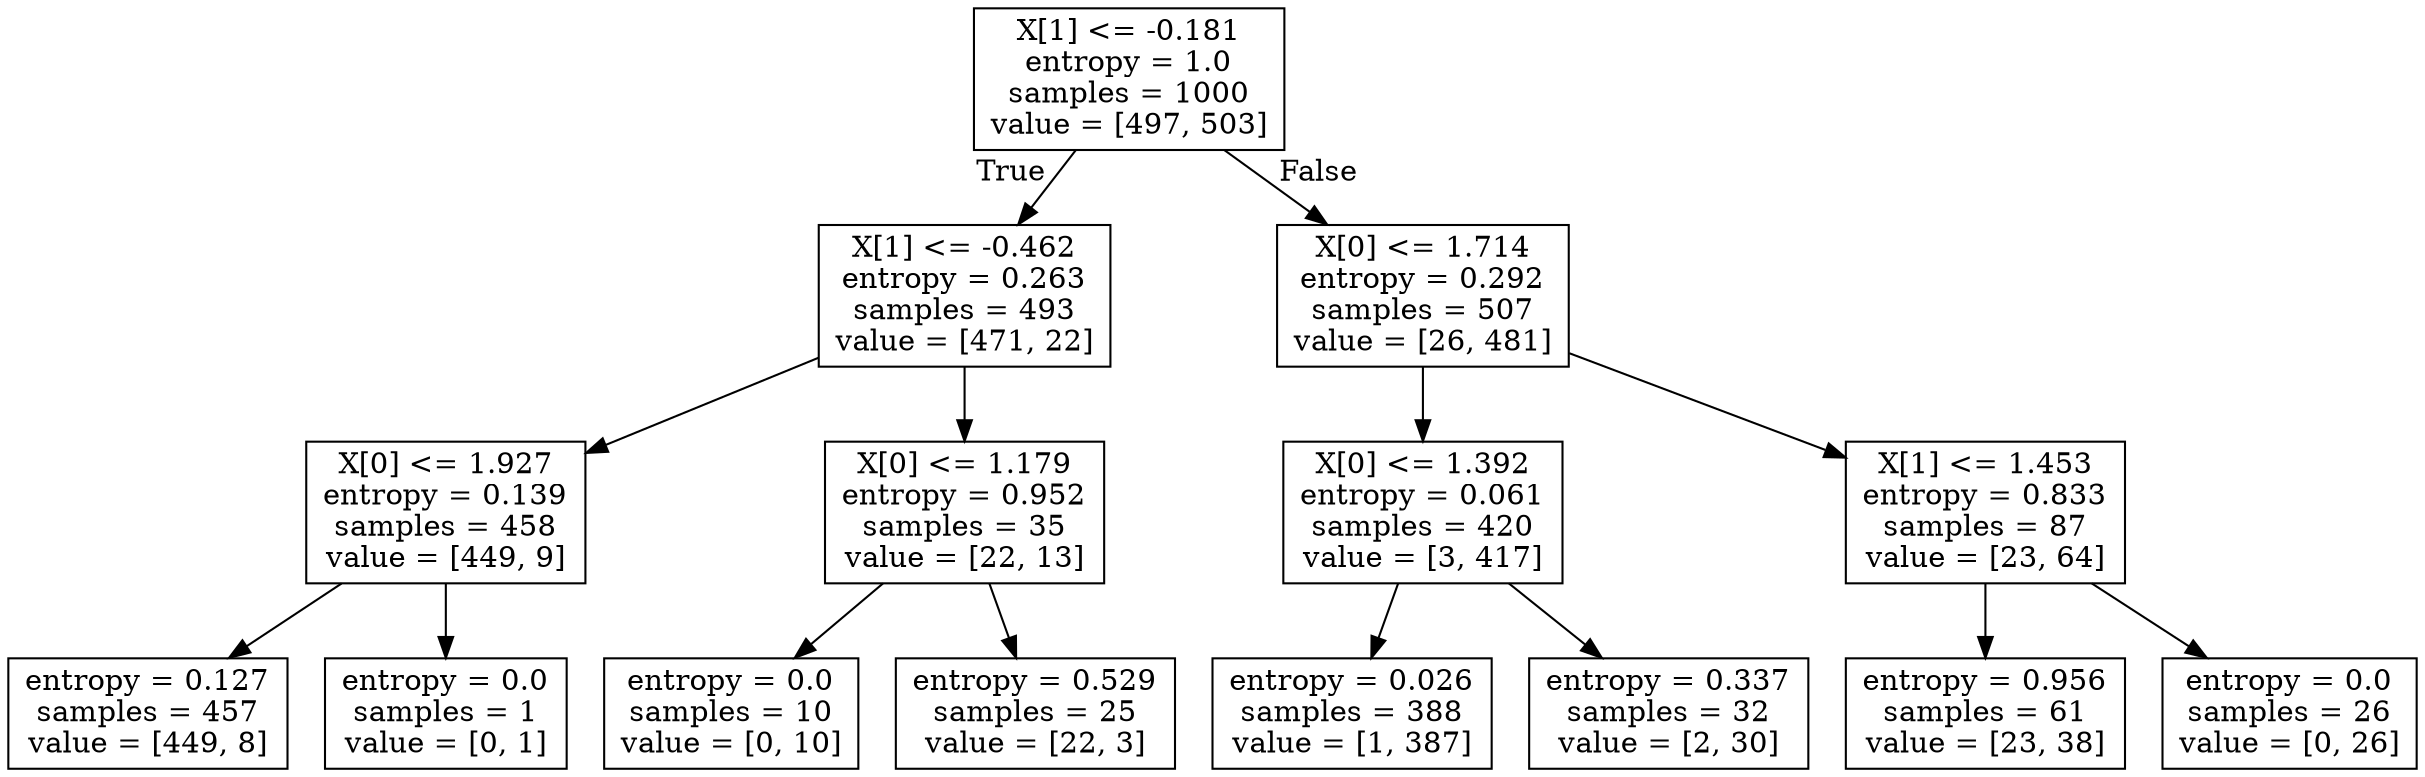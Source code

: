 digraph Tree {
node [shape=box] ;
0 [label="X[1] <= -0.181\nentropy = 1.0\nsamples = 1000\nvalue = [497, 503]"] ;
1 [label="X[1] <= -0.462\nentropy = 0.263\nsamples = 493\nvalue = [471, 22]"] ;
0 -> 1 [labeldistance=2.5, labelangle=45, headlabel="True"] ;
2 [label="X[0] <= 1.927\nentropy = 0.139\nsamples = 458\nvalue = [449, 9]"] ;
1 -> 2 ;
3 [label="entropy = 0.127\nsamples = 457\nvalue = [449, 8]"] ;
2 -> 3 ;
4 [label="entropy = 0.0\nsamples = 1\nvalue = [0, 1]"] ;
2 -> 4 ;
5 [label="X[0] <= 1.179\nentropy = 0.952\nsamples = 35\nvalue = [22, 13]"] ;
1 -> 5 ;
6 [label="entropy = 0.0\nsamples = 10\nvalue = [0, 10]"] ;
5 -> 6 ;
7 [label="entropy = 0.529\nsamples = 25\nvalue = [22, 3]"] ;
5 -> 7 ;
8 [label="X[0] <= 1.714\nentropy = 0.292\nsamples = 507\nvalue = [26, 481]"] ;
0 -> 8 [labeldistance=2.5, labelangle=-45, headlabel="False"] ;
9 [label="X[0] <= 1.392\nentropy = 0.061\nsamples = 420\nvalue = [3, 417]"] ;
8 -> 9 ;
10 [label="entropy = 0.026\nsamples = 388\nvalue = [1, 387]"] ;
9 -> 10 ;
11 [label="entropy = 0.337\nsamples = 32\nvalue = [2, 30]"] ;
9 -> 11 ;
12 [label="X[1] <= 1.453\nentropy = 0.833\nsamples = 87\nvalue = [23, 64]"] ;
8 -> 12 ;
13 [label="entropy = 0.956\nsamples = 61\nvalue = [23, 38]"] ;
12 -> 13 ;
14 [label="entropy = 0.0\nsamples = 26\nvalue = [0, 26]"] ;
12 -> 14 ;
}